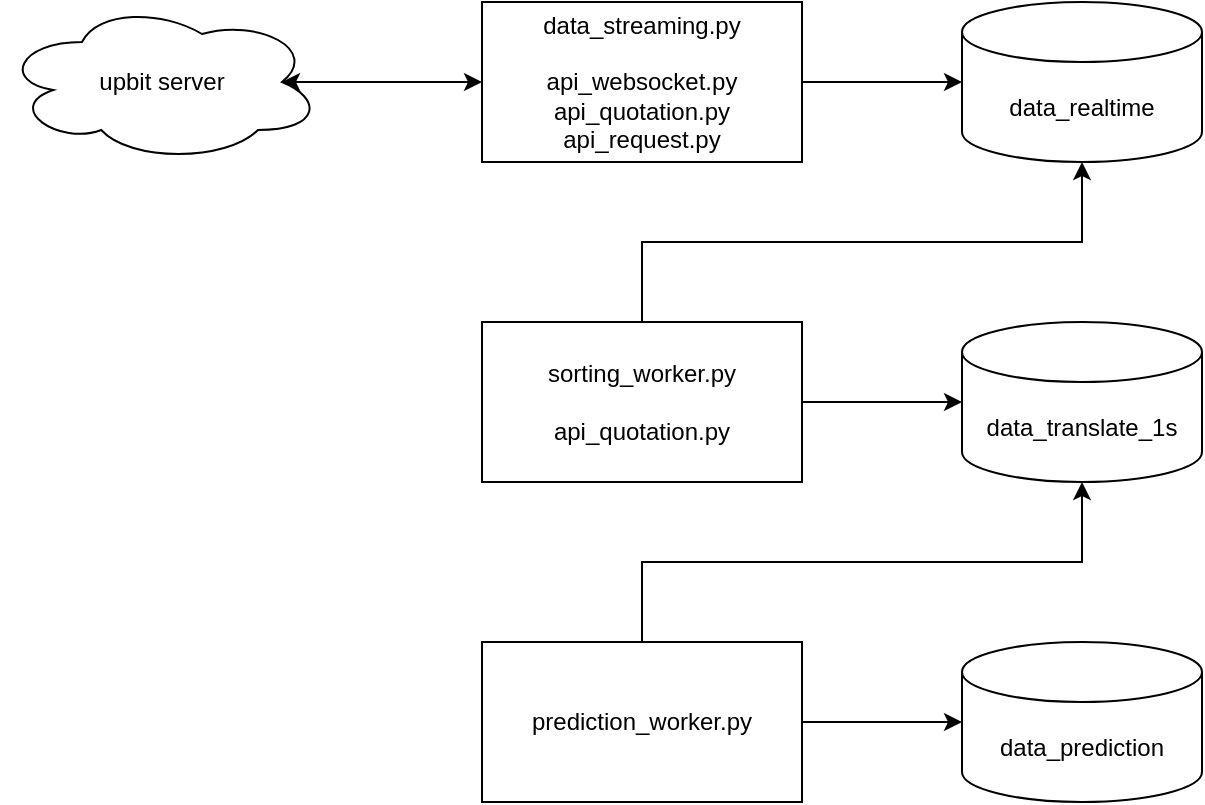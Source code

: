 <mxfile version="26.2.14">
  <diagram name="페이지-1" id="NVZpy0GLtBbonPQ7PNt9">
    <mxGraphModel dx="891" dy="652" grid="1" gridSize="10" guides="1" tooltips="1" connect="1" arrows="1" fold="1" page="1" pageScale="1" pageWidth="827" pageHeight="1169" math="0" shadow="0">
      <root>
        <mxCell id="0" />
        <mxCell id="1" parent="0" />
        <mxCell id="wFmhuJEVl1vUYz8ObK_X-1" value="upbit server" style="ellipse;shape=cloud;whiteSpace=wrap;html=1;" vertex="1" parent="1">
          <mxGeometry x="80" y="160" width="160" height="80" as="geometry" />
        </mxCell>
        <mxCell id="wFmhuJEVl1vUYz8ObK_X-2" value="data_streaming.py&lt;div&gt;&lt;br&gt;&lt;/div&gt;&lt;div&gt;api_websocket.py&lt;/div&gt;&lt;div&gt;api_quotation.py&lt;/div&gt;&lt;div&gt;api_request.py&lt;/div&gt;" style="rounded=0;whiteSpace=wrap;html=1;" vertex="1" parent="1">
          <mxGeometry x="320" y="160" width="160" height="80" as="geometry" />
        </mxCell>
        <mxCell id="wFmhuJEVl1vUYz8ObK_X-3" value="data_realtime" style="shape=cylinder3;whiteSpace=wrap;html=1;boundedLbl=1;backgroundOutline=1;size=15;" vertex="1" parent="1">
          <mxGeometry x="560" y="160" width="120" height="80" as="geometry" />
        </mxCell>
        <mxCell id="wFmhuJEVl1vUYz8ObK_X-8" value="" style="endArrow=classic;html=1;rounded=0;exitX=1;exitY=0.5;exitDx=0;exitDy=0;entryX=0;entryY=0.5;entryDx=0;entryDy=0;entryPerimeter=0;" edge="1" parent="1" source="wFmhuJEVl1vUYz8ObK_X-2" target="wFmhuJEVl1vUYz8ObK_X-3">
          <mxGeometry width="50" height="50" relative="1" as="geometry">
            <mxPoint x="500" y="270" as="sourcePoint" />
            <mxPoint x="530" y="220" as="targetPoint" />
          </mxGeometry>
        </mxCell>
        <mxCell id="wFmhuJEVl1vUYz8ObK_X-10" value="" style="endArrow=classic;startArrow=classic;html=1;rounded=0;exitX=0.875;exitY=0.5;exitDx=0;exitDy=0;exitPerimeter=0;entryX=0;entryY=0.5;entryDx=0;entryDy=0;" edge="1" parent="1" source="wFmhuJEVl1vUYz8ObK_X-1" target="wFmhuJEVl1vUYz8ObK_X-2">
          <mxGeometry width="50" height="50" relative="1" as="geometry">
            <mxPoint x="390" y="360" as="sourcePoint" />
            <mxPoint x="440" y="310" as="targetPoint" />
          </mxGeometry>
        </mxCell>
        <mxCell id="wFmhuJEVl1vUYz8ObK_X-11" value="sorting_worker.py&lt;div&gt;&lt;br&gt;&lt;/div&gt;&lt;div&gt;api_quotation.py&lt;/div&gt;" style="rounded=0;whiteSpace=wrap;html=1;" vertex="1" parent="1">
          <mxGeometry x="320" y="320" width="160" height="80" as="geometry" />
        </mxCell>
        <mxCell id="wFmhuJEVl1vUYz8ObK_X-12" value="" style="endArrow=classic;html=1;rounded=0;entryX=0.5;entryY=1;entryDx=0;entryDy=0;entryPerimeter=0;exitX=0.5;exitY=0;exitDx=0;exitDy=0;" edge="1" parent="1" source="wFmhuJEVl1vUYz8ObK_X-11" target="wFmhuJEVl1vUYz8ObK_X-3">
          <mxGeometry width="50" height="50" relative="1" as="geometry">
            <mxPoint x="390" y="360" as="sourcePoint" />
            <mxPoint x="440" y="310" as="targetPoint" />
            <Array as="points">
              <mxPoint x="400" y="280" />
              <mxPoint x="620" y="280" />
            </Array>
          </mxGeometry>
        </mxCell>
        <mxCell id="wFmhuJEVl1vUYz8ObK_X-13" value="data_translate_1s" style="shape=cylinder3;whiteSpace=wrap;html=1;boundedLbl=1;backgroundOutline=1;size=15;" vertex="1" parent="1">
          <mxGeometry x="560" y="320" width="120" height="80" as="geometry" />
        </mxCell>
        <mxCell id="wFmhuJEVl1vUYz8ObK_X-14" value="" style="endArrow=classic;html=1;rounded=0;exitX=1;exitY=0.5;exitDx=0;exitDy=0;entryX=0;entryY=0.5;entryDx=0;entryDy=0;entryPerimeter=0;" edge="1" parent="1" source="wFmhuJEVl1vUYz8ObK_X-11" target="wFmhuJEVl1vUYz8ObK_X-13">
          <mxGeometry width="50" height="50" relative="1" as="geometry">
            <mxPoint x="480" y="260" as="sourcePoint" />
            <mxPoint x="560" y="260" as="targetPoint" />
          </mxGeometry>
        </mxCell>
        <mxCell id="wFmhuJEVl1vUYz8ObK_X-15" value="prediction_worker.py" style="rounded=0;whiteSpace=wrap;html=1;" vertex="1" parent="1">
          <mxGeometry x="320" y="480" width="160" height="80" as="geometry" />
        </mxCell>
        <mxCell id="wFmhuJEVl1vUYz8ObK_X-16" value="" style="endArrow=classic;html=1;rounded=0;entryX=0.5;entryY=1;entryDx=0;entryDy=0;entryPerimeter=0;exitX=0.5;exitY=0;exitDx=0;exitDy=0;" edge="1" parent="1" source="wFmhuJEVl1vUYz8ObK_X-15" target="wFmhuJEVl1vUYz8ObK_X-13">
          <mxGeometry width="50" height="50" relative="1" as="geometry">
            <mxPoint x="370" y="550" as="sourcePoint" />
            <mxPoint x="600" y="430" as="targetPoint" />
            <Array as="points">
              <mxPoint x="400" y="440" />
              <mxPoint x="620" y="440" />
            </Array>
          </mxGeometry>
        </mxCell>
        <mxCell id="wFmhuJEVl1vUYz8ObK_X-17" value="data_prediction" style="shape=cylinder3;whiteSpace=wrap;html=1;boundedLbl=1;backgroundOutline=1;size=15;" vertex="1" parent="1">
          <mxGeometry x="560" y="480" width="120" height="80" as="geometry" />
        </mxCell>
        <mxCell id="wFmhuJEVl1vUYz8ObK_X-18" value="" style="endArrow=classic;html=1;rounded=0;exitX=1;exitY=0.5;exitDx=0;exitDy=0;entryX=0;entryY=0.5;entryDx=0;entryDy=0;entryPerimeter=0;" edge="1" parent="1" source="wFmhuJEVl1vUYz8ObK_X-15" target="wFmhuJEVl1vUYz8ObK_X-17">
          <mxGeometry width="50" height="50" relative="1" as="geometry">
            <mxPoint x="480" y="420" as="sourcePoint" />
            <mxPoint x="560" y="420" as="targetPoint" />
          </mxGeometry>
        </mxCell>
      </root>
    </mxGraphModel>
  </diagram>
</mxfile>
